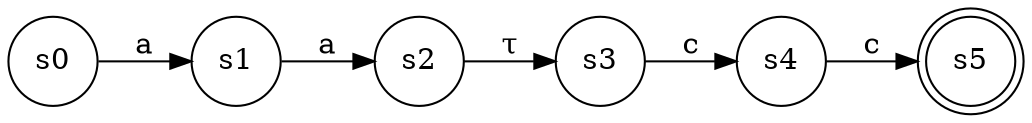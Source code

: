 digraph finite_state_machine {
	rankdir=LR;
	size="8,5"
	node [shape = doublecircle]; s5;
	node [shape = circle];
	s0 -> s1 [ label = "a" ];
	s1 -> s2 [ label = "a" ];
	s2 -> s3 [ label = "τ" ];
	s3 -> s4 [ label = "c" ];
	s4 -> s5 [ label = "c" ];
}
